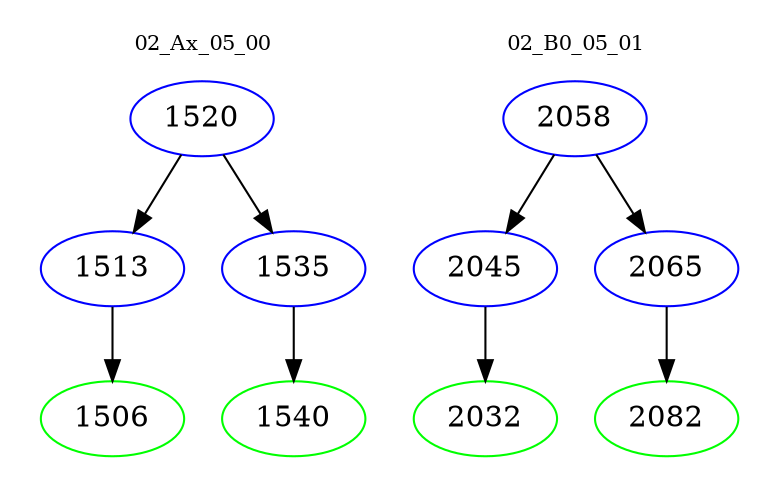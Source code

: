 digraph{
subgraph cluster_0 {
color = white
label = "02_Ax_05_00";
fontsize=10;
T0_1520 [label="1520", color="blue"]
T0_1520 -> T0_1513 [color="black"]
T0_1513 [label="1513", color="blue"]
T0_1513 -> T0_1506 [color="black"]
T0_1506 [label="1506", color="green"]
T0_1520 -> T0_1535 [color="black"]
T0_1535 [label="1535", color="blue"]
T0_1535 -> T0_1540 [color="black"]
T0_1540 [label="1540", color="green"]
}
subgraph cluster_1 {
color = white
label = "02_B0_05_01";
fontsize=10;
T1_2058 [label="2058", color="blue"]
T1_2058 -> T1_2045 [color="black"]
T1_2045 [label="2045", color="blue"]
T1_2045 -> T1_2032 [color="black"]
T1_2032 [label="2032", color="green"]
T1_2058 -> T1_2065 [color="black"]
T1_2065 [label="2065", color="blue"]
T1_2065 -> T1_2082 [color="black"]
T1_2082 [label="2082", color="green"]
}
}
